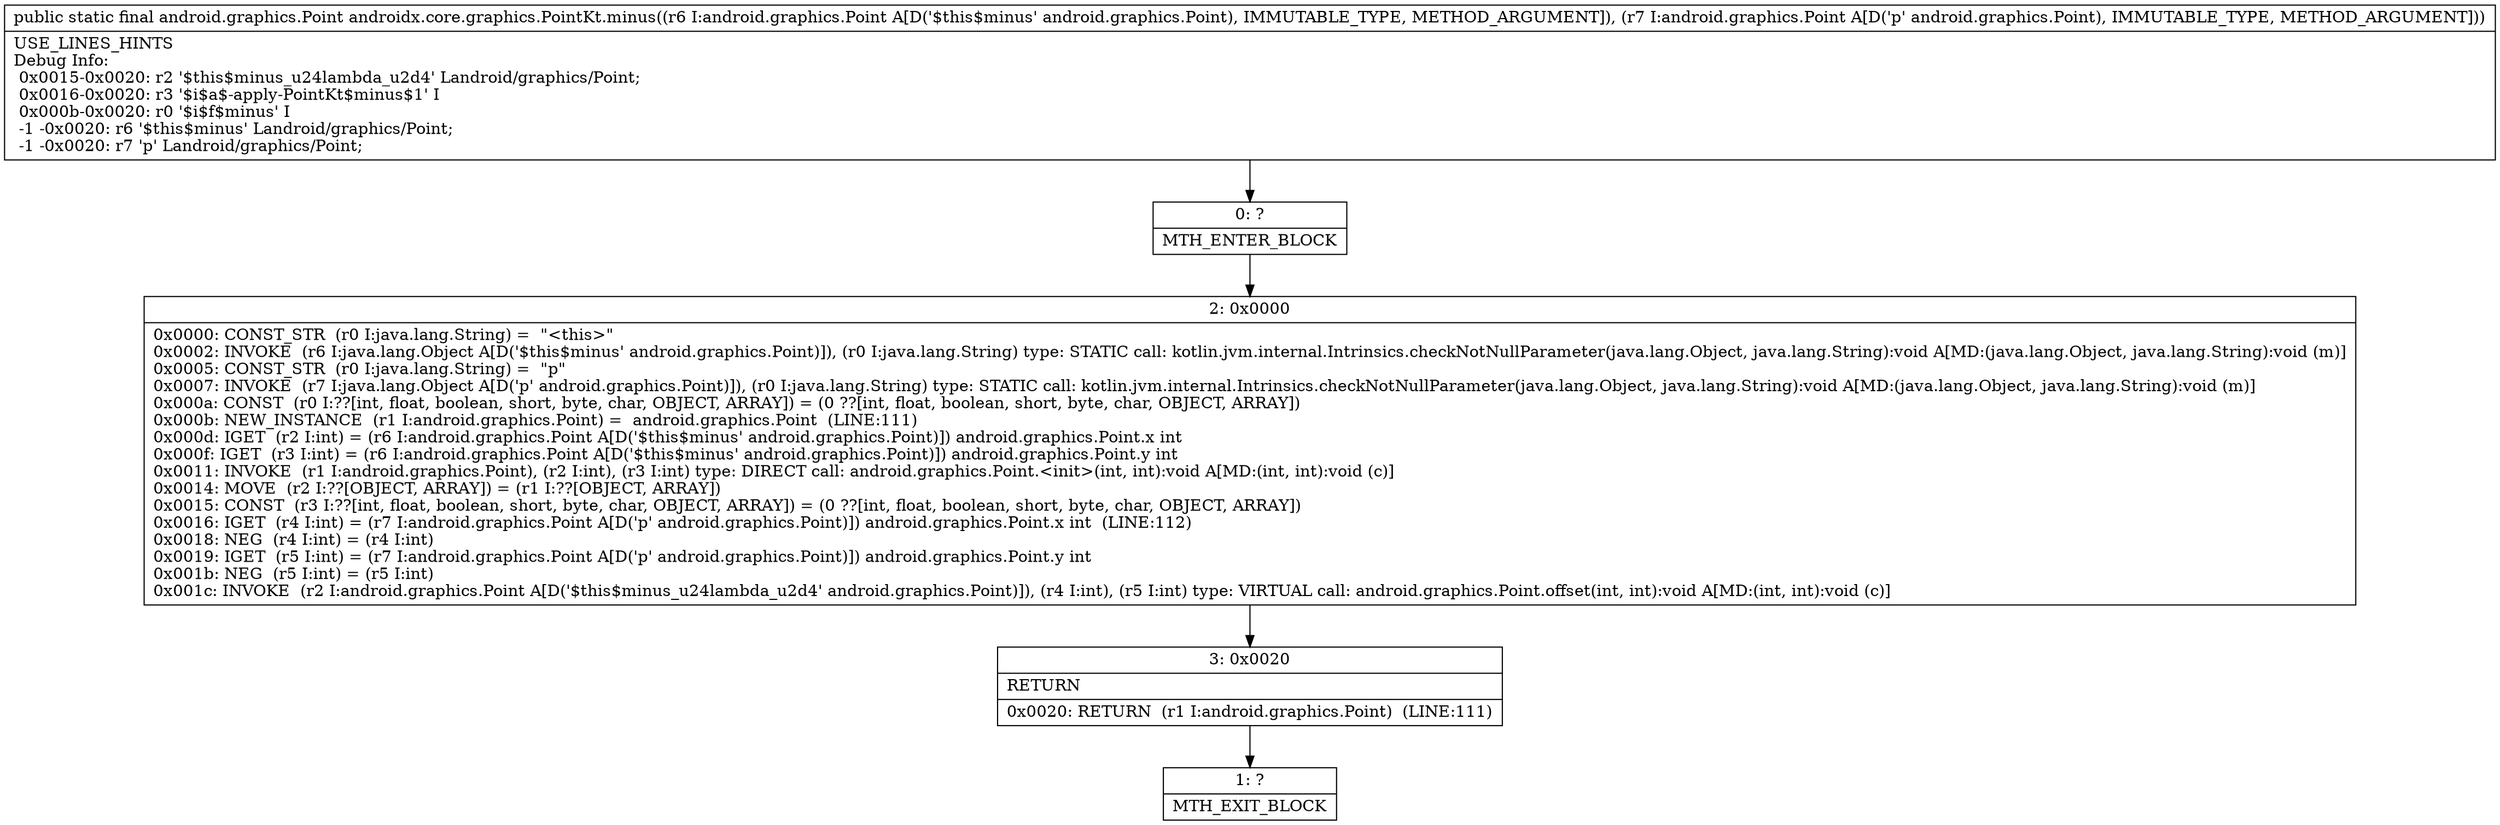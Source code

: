 digraph "CFG forandroidx.core.graphics.PointKt.minus(Landroid\/graphics\/Point;Landroid\/graphics\/Point;)Landroid\/graphics\/Point;" {
Node_0 [shape=record,label="{0\:\ ?|MTH_ENTER_BLOCK\l}"];
Node_2 [shape=record,label="{2\:\ 0x0000|0x0000: CONST_STR  (r0 I:java.lang.String) =  \"\<this\>\" \l0x0002: INVOKE  (r6 I:java.lang.Object A[D('$this$minus' android.graphics.Point)]), (r0 I:java.lang.String) type: STATIC call: kotlin.jvm.internal.Intrinsics.checkNotNullParameter(java.lang.Object, java.lang.String):void A[MD:(java.lang.Object, java.lang.String):void (m)]\l0x0005: CONST_STR  (r0 I:java.lang.String) =  \"p\" \l0x0007: INVOKE  (r7 I:java.lang.Object A[D('p' android.graphics.Point)]), (r0 I:java.lang.String) type: STATIC call: kotlin.jvm.internal.Intrinsics.checkNotNullParameter(java.lang.Object, java.lang.String):void A[MD:(java.lang.Object, java.lang.String):void (m)]\l0x000a: CONST  (r0 I:??[int, float, boolean, short, byte, char, OBJECT, ARRAY]) = (0 ??[int, float, boolean, short, byte, char, OBJECT, ARRAY]) \l0x000b: NEW_INSTANCE  (r1 I:android.graphics.Point) =  android.graphics.Point  (LINE:111)\l0x000d: IGET  (r2 I:int) = (r6 I:android.graphics.Point A[D('$this$minus' android.graphics.Point)]) android.graphics.Point.x int \l0x000f: IGET  (r3 I:int) = (r6 I:android.graphics.Point A[D('$this$minus' android.graphics.Point)]) android.graphics.Point.y int \l0x0011: INVOKE  (r1 I:android.graphics.Point), (r2 I:int), (r3 I:int) type: DIRECT call: android.graphics.Point.\<init\>(int, int):void A[MD:(int, int):void (c)]\l0x0014: MOVE  (r2 I:??[OBJECT, ARRAY]) = (r1 I:??[OBJECT, ARRAY]) \l0x0015: CONST  (r3 I:??[int, float, boolean, short, byte, char, OBJECT, ARRAY]) = (0 ??[int, float, boolean, short, byte, char, OBJECT, ARRAY]) \l0x0016: IGET  (r4 I:int) = (r7 I:android.graphics.Point A[D('p' android.graphics.Point)]) android.graphics.Point.x int  (LINE:112)\l0x0018: NEG  (r4 I:int) = (r4 I:int) \l0x0019: IGET  (r5 I:int) = (r7 I:android.graphics.Point A[D('p' android.graphics.Point)]) android.graphics.Point.y int \l0x001b: NEG  (r5 I:int) = (r5 I:int) \l0x001c: INVOKE  (r2 I:android.graphics.Point A[D('$this$minus_u24lambda_u2d4' android.graphics.Point)]), (r4 I:int), (r5 I:int) type: VIRTUAL call: android.graphics.Point.offset(int, int):void A[MD:(int, int):void (c)]\l}"];
Node_3 [shape=record,label="{3\:\ 0x0020|RETURN\l|0x0020: RETURN  (r1 I:android.graphics.Point)  (LINE:111)\l}"];
Node_1 [shape=record,label="{1\:\ ?|MTH_EXIT_BLOCK\l}"];
MethodNode[shape=record,label="{public static final android.graphics.Point androidx.core.graphics.PointKt.minus((r6 I:android.graphics.Point A[D('$this$minus' android.graphics.Point), IMMUTABLE_TYPE, METHOD_ARGUMENT]), (r7 I:android.graphics.Point A[D('p' android.graphics.Point), IMMUTABLE_TYPE, METHOD_ARGUMENT]))  | USE_LINES_HINTS\lDebug Info:\l  0x0015\-0x0020: r2 '$this$minus_u24lambda_u2d4' Landroid\/graphics\/Point;\l  0x0016\-0x0020: r3 '$i$a$\-apply\-PointKt$minus$1' I\l  0x000b\-0x0020: r0 '$i$f$minus' I\l  \-1 \-0x0020: r6 '$this$minus' Landroid\/graphics\/Point;\l  \-1 \-0x0020: r7 'p' Landroid\/graphics\/Point;\l}"];
MethodNode -> Node_0;Node_0 -> Node_2;
Node_2 -> Node_3;
Node_3 -> Node_1;
}

